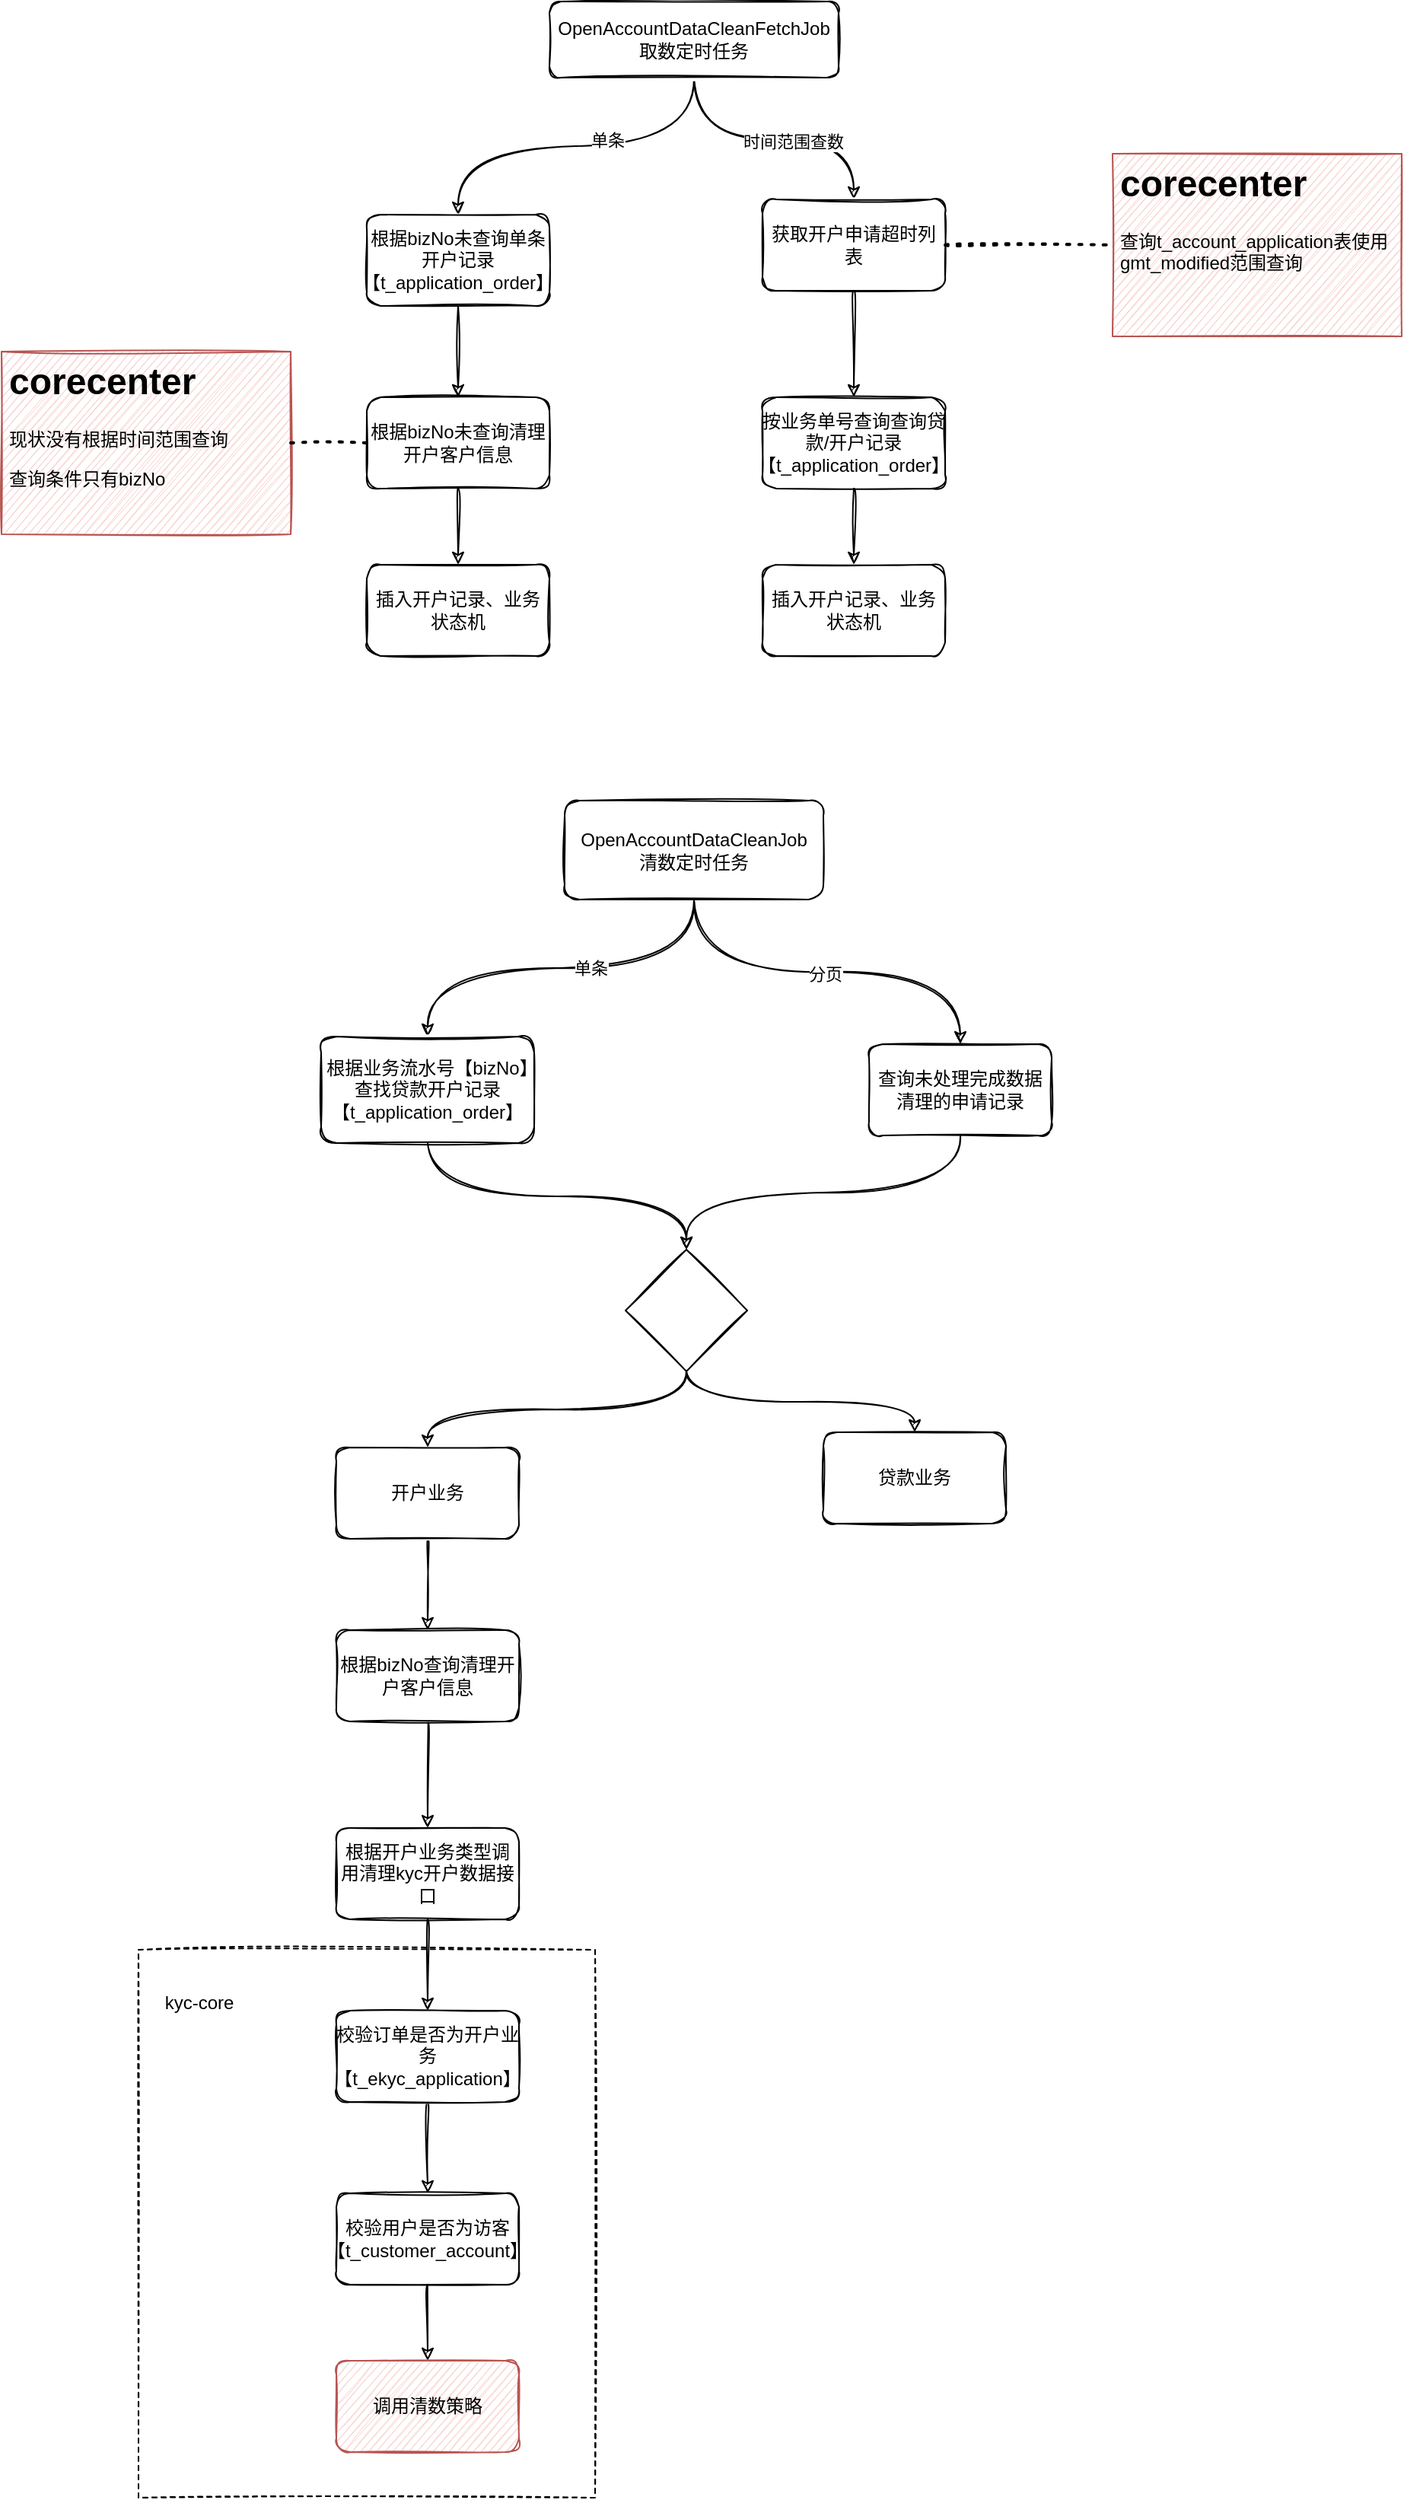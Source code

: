 <mxfile version="15.8.7" type="github">
  <diagram id="R59FIz4Hy2KmhGvVLzks" name="第 1 页">
    <mxGraphModel dx="2249" dy="762" grid="1" gridSize="10" guides="1" tooltips="1" connect="1" arrows="1" fold="1" page="1" pageScale="1" pageWidth="827" pageHeight="1169" math="0" shadow="0">
      <root>
        <mxCell id="0" />
        <mxCell id="1" parent="0" />
        <mxCell id="O7JlTW3U-JiWmMRfGXyI-51" value="" style="rounded=0;whiteSpace=wrap;html=1;sketch=1;shadow=0;glass=0;dashed=1;" vertex="1" parent="1">
          <mxGeometry x="-170" y="1340" width="300" height="360" as="geometry" />
        </mxCell>
        <mxCell id="O7JlTW3U-JiWmMRfGXyI-8" style="edgeStyle=orthogonalEdgeStyle;curved=1;rounded=1;sketch=1;orthogonalLoop=1;jettySize=auto;html=1;" edge="1" parent="1" source="O7JlTW3U-JiWmMRfGXyI-5" target="O7JlTW3U-JiWmMRfGXyI-6">
          <mxGeometry relative="1" as="geometry" />
        </mxCell>
        <mxCell id="O7JlTW3U-JiWmMRfGXyI-16" value="单条" style="edgeLabel;html=1;align=center;verticalAlign=middle;resizable=0;points=[];" vertex="1" connectable="0" parent="O7JlTW3U-JiWmMRfGXyI-8">
          <mxGeometry x="-0.167" y="-4" relative="1" as="geometry">
            <mxPoint as="offset" />
          </mxGeometry>
        </mxCell>
        <mxCell id="O7JlTW3U-JiWmMRfGXyI-18" style="edgeStyle=orthogonalEdgeStyle;curved=1;rounded=1;sketch=1;orthogonalLoop=1;jettySize=auto;html=1;exitX=0.5;exitY=1;exitDx=0;exitDy=0;" edge="1" parent="1" source="O7JlTW3U-JiWmMRfGXyI-5" target="O7JlTW3U-JiWmMRfGXyI-17">
          <mxGeometry relative="1" as="geometry" />
        </mxCell>
        <mxCell id="O7JlTW3U-JiWmMRfGXyI-27" value="时间范围查数" style="edgeLabel;html=1;align=center;verticalAlign=middle;resizable=0;points=[];" vertex="1" connectable="0" parent="O7JlTW3U-JiWmMRfGXyI-18">
          <mxGeometry x="0.135" y="-2" relative="1" as="geometry">
            <mxPoint as="offset" />
          </mxGeometry>
        </mxCell>
        <mxCell id="O7JlTW3U-JiWmMRfGXyI-5" value="&lt;div&gt;OpenAccountDataCleanFetchJob&lt;/div&gt;&lt;div&gt;取数定时任务&lt;/div&gt;" style="rounded=1;whiteSpace=wrap;html=1;sketch=1;" vertex="1" parent="1">
          <mxGeometry x="100" y="60" width="190" height="50" as="geometry" />
        </mxCell>
        <mxCell id="O7JlTW3U-JiWmMRfGXyI-9" style="edgeStyle=orthogonalEdgeStyle;curved=1;rounded=1;sketch=1;orthogonalLoop=1;jettySize=auto;html=1;exitX=0.5;exitY=1;exitDx=0;exitDy=0;entryX=0.5;entryY=0;entryDx=0;entryDy=0;" edge="1" parent="1" source="O7JlTW3U-JiWmMRfGXyI-6" target="O7JlTW3U-JiWmMRfGXyI-7">
          <mxGeometry relative="1" as="geometry" />
        </mxCell>
        <mxCell id="O7JlTW3U-JiWmMRfGXyI-6" value="根据bizNo未查询单条开户记录&lt;br&gt;【t_application_order】" style="rounded=1;whiteSpace=wrap;html=1;sketch=1;" vertex="1" parent="1">
          <mxGeometry x="-20" y="200" width="120" height="60" as="geometry" />
        </mxCell>
        <mxCell id="O7JlTW3U-JiWmMRfGXyI-15" style="edgeStyle=orthogonalEdgeStyle;curved=1;rounded=1;sketch=1;orthogonalLoop=1;jettySize=auto;html=1;exitX=0.5;exitY=1;exitDx=0;exitDy=0;" edge="1" parent="1" source="O7JlTW3U-JiWmMRfGXyI-7" target="O7JlTW3U-JiWmMRfGXyI-14">
          <mxGeometry relative="1" as="geometry" />
        </mxCell>
        <mxCell id="O7JlTW3U-JiWmMRfGXyI-7" value="根据bizNo未查询清理开户客户信息" style="rounded=1;whiteSpace=wrap;html=1;sketch=1;" vertex="1" parent="1">
          <mxGeometry x="-20" y="320" width="120" height="60" as="geometry" />
        </mxCell>
        <mxCell id="O7JlTW3U-JiWmMRfGXyI-10" value="&lt;h1&gt;corecenter&lt;/h1&gt;&lt;p&gt;现状没有根据时间范围查询&lt;/p&gt;&lt;p&gt;查询条件只有bizNo&lt;/p&gt;" style="text;html=1;strokeColor=#b85450;fillColor=#f8cecc;spacing=5;spacingTop=-20;whiteSpace=wrap;overflow=hidden;rounded=0;sketch=1;" vertex="1" parent="1">
          <mxGeometry x="-260" y="290" width="190" height="120" as="geometry" />
        </mxCell>
        <mxCell id="O7JlTW3U-JiWmMRfGXyI-13" value="" style="endArrow=none;dashed=1;html=1;dashPattern=1 3;strokeWidth=2;rounded=1;sketch=1;curved=1;entryX=0;entryY=0.5;entryDx=0;entryDy=0;" edge="1" parent="1" source="O7JlTW3U-JiWmMRfGXyI-10" target="O7JlTW3U-JiWmMRfGXyI-7">
          <mxGeometry width="50" height="50" relative="1" as="geometry">
            <mxPoint x="-70" y="390" as="sourcePoint" />
            <mxPoint x="-20" y="340" as="targetPoint" />
          </mxGeometry>
        </mxCell>
        <mxCell id="O7JlTW3U-JiWmMRfGXyI-14" value="插入开户记录、业务状态机" style="rounded=1;whiteSpace=wrap;html=1;sketch=1;" vertex="1" parent="1">
          <mxGeometry x="-20" y="430" width="120" height="60" as="geometry" />
        </mxCell>
        <mxCell id="O7JlTW3U-JiWmMRfGXyI-22" style="edgeStyle=orthogonalEdgeStyle;curved=1;rounded=1;sketch=1;orthogonalLoop=1;jettySize=auto;html=1;exitX=0.5;exitY=1;exitDx=0;exitDy=0;" edge="1" parent="1" source="O7JlTW3U-JiWmMRfGXyI-17" target="O7JlTW3U-JiWmMRfGXyI-21">
          <mxGeometry relative="1" as="geometry" />
        </mxCell>
        <mxCell id="O7JlTW3U-JiWmMRfGXyI-17" value="获取开户申请超时列表" style="rounded=1;whiteSpace=wrap;html=1;sketch=1;" vertex="1" parent="1">
          <mxGeometry x="240" y="190" width="120" height="60" as="geometry" />
        </mxCell>
        <mxCell id="O7JlTW3U-JiWmMRfGXyI-19" value="&lt;h1&gt;corecenter&lt;/h1&gt;&lt;p&gt;查询t_account_application表使用gmt_modified范围查询&lt;br&gt;&lt;/p&gt;" style="text;html=1;strokeColor=#b85450;fillColor=#f8cecc;spacing=5;spacingTop=-20;whiteSpace=wrap;overflow=hidden;rounded=0;sketch=1;" vertex="1" parent="1">
          <mxGeometry x="470" y="160" width="190" height="120" as="geometry" />
        </mxCell>
        <mxCell id="O7JlTW3U-JiWmMRfGXyI-20" value="" style="endArrow=none;dashed=1;html=1;dashPattern=1 3;strokeWidth=2;rounded=1;sketch=1;curved=1;" edge="1" parent="1" source="O7JlTW3U-JiWmMRfGXyI-17" target="O7JlTW3U-JiWmMRfGXyI-19">
          <mxGeometry width="50" height="50" relative="1" as="geometry">
            <mxPoint x="350" y="260" as="sourcePoint" />
            <mxPoint x="400" y="210" as="targetPoint" />
          </mxGeometry>
        </mxCell>
        <mxCell id="O7JlTW3U-JiWmMRfGXyI-24" style="edgeStyle=orthogonalEdgeStyle;curved=1;rounded=1;sketch=1;orthogonalLoop=1;jettySize=auto;html=1;exitX=0.5;exitY=1;exitDx=0;exitDy=0;entryX=0.5;entryY=0;entryDx=0;entryDy=0;" edge="1" parent="1" source="O7JlTW3U-JiWmMRfGXyI-21" target="O7JlTW3U-JiWmMRfGXyI-23">
          <mxGeometry relative="1" as="geometry" />
        </mxCell>
        <mxCell id="O7JlTW3U-JiWmMRfGXyI-21" value="按业务单号查询查询贷款/开户记录【t_application_order】" style="rounded=1;whiteSpace=wrap;html=1;sketch=1;" vertex="1" parent="1">
          <mxGeometry x="240" y="320" width="120" height="60" as="geometry" />
        </mxCell>
        <mxCell id="O7JlTW3U-JiWmMRfGXyI-23" value="插入开户记录、业务状态机" style="rounded=1;whiteSpace=wrap;html=1;sketch=1;" vertex="1" parent="1">
          <mxGeometry x="240" y="430" width="120" height="60" as="geometry" />
        </mxCell>
        <mxCell id="O7JlTW3U-JiWmMRfGXyI-28" style="edgeStyle=orthogonalEdgeStyle;curved=1;rounded=1;sketch=1;orthogonalLoop=1;jettySize=auto;html=1;exitX=0.5;exitY=1;exitDx=0;exitDy=0;entryX=0.5;entryY=0;entryDx=0;entryDy=0;" edge="1" parent="1" source="O7JlTW3U-JiWmMRfGXyI-25" target="O7JlTW3U-JiWmMRfGXyI-26">
          <mxGeometry relative="1" as="geometry" />
        </mxCell>
        <mxCell id="O7JlTW3U-JiWmMRfGXyI-29" value="单条" style="edgeLabel;html=1;align=center;verticalAlign=middle;resizable=0;points=[];" vertex="1" connectable="0" parent="O7JlTW3U-JiWmMRfGXyI-28">
          <mxGeometry x="-0.145" relative="1" as="geometry">
            <mxPoint as="offset" />
          </mxGeometry>
        </mxCell>
        <mxCell id="O7JlTW3U-JiWmMRfGXyI-31" style="edgeStyle=orthogonalEdgeStyle;curved=1;rounded=1;sketch=1;orthogonalLoop=1;jettySize=auto;html=1;exitX=0.5;exitY=1;exitDx=0;exitDy=0;entryX=0.5;entryY=0;entryDx=0;entryDy=0;" edge="1" parent="1" source="O7JlTW3U-JiWmMRfGXyI-25" target="O7JlTW3U-JiWmMRfGXyI-30">
          <mxGeometry relative="1" as="geometry" />
        </mxCell>
        <mxCell id="O7JlTW3U-JiWmMRfGXyI-32" value="分页" style="edgeLabel;html=1;align=center;verticalAlign=middle;resizable=0;points=[];" vertex="1" connectable="0" parent="O7JlTW3U-JiWmMRfGXyI-31">
          <mxGeometry x="0.144" relative="1" as="geometry">
            <mxPoint x="-21" y="1" as="offset" />
          </mxGeometry>
        </mxCell>
        <mxCell id="O7JlTW3U-JiWmMRfGXyI-25" value="&lt;div&gt;OpenAccountDataCleanJob&lt;/div&gt;&lt;div&gt;清数定时任务&lt;/div&gt;" style="rounded=1;whiteSpace=wrap;html=1;sketch=1;" vertex="1" parent="1">
          <mxGeometry x="110" y="585" width="170" height="65" as="geometry" />
        </mxCell>
        <mxCell id="O7JlTW3U-JiWmMRfGXyI-36" style="edgeStyle=orthogonalEdgeStyle;curved=1;rounded=1;sketch=1;orthogonalLoop=1;jettySize=auto;html=1;exitX=0.5;exitY=1;exitDx=0;exitDy=0;" edge="1" parent="1" source="O7JlTW3U-JiWmMRfGXyI-26" target="O7JlTW3U-JiWmMRfGXyI-35">
          <mxGeometry relative="1" as="geometry" />
        </mxCell>
        <mxCell id="O7JlTW3U-JiWmMRfGXyI-26" value="根据业务流水号【bizNo】查找贷款开户记录【t_application_order】" style="rounded=1;whiteSpace=wrap;html=1;sketch=1;" vertex="1" parent="1">
          <mxGeometry x="-50" y="740" width="140" height="70" as="geometry" />
        </mxCell>
        <mxCell id="O7JlTW3U-JiWmMRfGXyI-37" style="edgeStyle=orthogonalEdgeStyle;curved=1;rounded=1;sketch=1;orthogonalLoop=1;jettySize=auto;html=1;exitX=0.5;exitY=1;exitDx=0;exitDy=0;" edge="1" parent="1" source="O7JlTW3U-JiWmMRfGXyI-30">
          <mxGeometry relative="1" as="geometry">
            <mxPoint x="190" y="880" as="targetPoint" />
          </mxGeometry>
        </mxCell>
        <mxCell id="O7JlTW3U-JiWmMRfGXyI-30" value="查询未处理完成数据清理的申请记录" style="rounded=1;whiteSpace=wrap;html=1;sketch=1;" vertex="1" parent="1">
          <mxGeometry x="310" y="745" width="120" height="60" as="geometry" />
        </mxCell>
        <mxCell id="O7JlTW3U-JiWmMRfGXyI-41" style="edgeStyle=orthogonalEdgeStyle;curved=1;rounded=1;sketch=1;orthogonalLoop=1;jettySize=auto;html=1;exitX=0.5;exitY=1;exitDx=0;exitDy=0;entryX=0.5;entryY=0;entryDx=0;entryDy=0;" edge="1" parent="1" source="O7JlTW3U-JiWmMRfGXyI-33" target="O7JlTW3U-JiWmMRfGXyI-40">
          <mxGeometry relative="1" as="geometry" />
        </mxCell>
        <mxCell id="O7JlTW3U-JiWmMRfGXyI-33" value="开户业务" style="rounded=1;whiteSpace=wrap;html=1;sketch=1;" vertex="1" parent="1">
          <mxGeometry x="-40" y="1010" width="120" height="60" as="geometry" />
        </mxCell>
        <mxCell id="O7JlTW3U-JiWmMRfGXyI-34" value="贷款业务&lt;br&gt;" style="rounded=1;whiteSpace=wrap;html=1;sketch=1;" vertex="1" parent="1">
          <mxGeometry x="280" y="1000" width="120" height="60" as="geometry" />
        </mxCell>
        <mxCell id="O7JlTW3U-JiWmMRfGXyI-38" style="edgeStyle=orthogonalEdgeStyle;curved=1;rounded=1;sketch=1;orthogonalLoop=1;jettySize=auto;html=1;exitX=0.5;exitY=1;exitDx=0;exitDy=0;entryX=0.5;entryY=0;entryDx=0;entryDy=0;" edge="1" parent="1" source="O7JlTW3U-JiWmMRfGXyI-35" target="O7JlTW3U-JiWmMRfGXyI-33">
          <mxGeometry relative="1" as="geometry" />
        </mxCell>
        <mxCell id="O7JlTW3U-JiWmMRfGXyI-39" style="edgeStyle=orthogonalEdgeStyle;curved=1;rounded=1;sketch=1;orthogonalLoop=1;jettySize=auto;html=1;exitX=0.5;exitY=1;exitDx=0;exitDy=0;entryX=0.5;entryY=0;entryDx=0;entryDy=0;" edge="1" parent="1" source="O7JlTW3U-JiWmMRfGXyI-35" target="O7JlTW3U-JiWmMRfGXyI-34">
          <mxGeometry relative="1" as="geometry" />
        </mxCell>
        <mxCell id="O7JlTW3U-JiWmMRfGXyI-35" value="" style="rhombus;whiteSpace=wrap;html=1;rounded=0;sketch=1;" vertex="1" parent="1">
          <mxGeometry x="150" y="880" width="80" height="80" as="geometry" />
        </mxCell>
        <mxCell id="O7JlTW3U-JiWmMRfGXyI-43" style="edgeStyle=orthogonalEdgeStyle;curved=1;rounded=1;sketch=1;orthogonalLoop=1;jettySize=auto;html=1;exitX=0.5;exitY=1;exitDx=0;exitDy=0;entryX=0.5;entryY=0;entryDx=0;entryDy=0;" edge="1" parent="1" source="O7JlTW3U-JiWmMRfGXyI-40" target="O7JlTW3U-JiWmMRfGXyI-42">
          <mxGeometry relative="1" as="geometry" />
        </mxCell>
        <mxCell id="O7JlTW3U-JiWmMRfGXyI-40" value="根据bizNo查询清理开户客户信息" style="rounded=1;whiteSpace=wrap;html=1;sketch=1;" vertex="1" parent="1">
          <mxGeometry x="-40" y="1130" width="120" height="60" as="geometry" />
        </mxCell>
        <mxCell id="O7JlTW3U-JiWmMRfGXyI-48" style="edgeStyle=orthogonalEdgeStyle;curved=1;rounded=1;sketch=1;orthogonalLoop=1;jettySize=auto;html=1;exitX=0.5;exitY=1;exitDx=0;exitDy=0;" edge="1" parent="1" source="O7JlTW3U-JiWmMRfGXyI-42" target="O7JlTW3U-JiWmMRfGXyI-45">
          <mxGeometry relative="1" as="geometry" />
        </mxCell>
        <mxCell id="O7JlTW3U-JiWmMRfGXyI-42" value="根据开户业务类型调用清理kyc开户数据接口" style="rounded=1;whiteSpace=wrap;html=1;sketch=1;" vertex="1" parent="1">
          <mxGeometry x="-40" y="1260" width="120" height="60" as="geometry" />
        </mxCell>
        <mxCell id="O7JlTW3U-JiWmMRfGXyI-49" style="edgeStyle=orthogonalEdgeStyle;curved=1;rounded=1;sketch=1;orthogonalLoop=1;jettySize=auto;html=1;exitX=0.5;exitY=1;exitDx=0;exitDy=0;entryX=0.5;entryY=0;entryDx=0;entryDy=0;" edge="1" parent="1" source="O7JlTW3U-JiWmMRfGXyI-45" target="O7JlTW3U-JiWmMRfGXyI-46">
          <mxGeometry relative="1" as="geometry" />
        </mxCell>
        <mxCell id="O7JlTW3U-JiWmMRfGXyI-45" value="校验订单是否为开户业务【t_ekyc_application】" style="rounded=1;whiteSpace=wrap;html=1;sketch=1;" vertex="1" parent="1">
          <mxGeometry x="-40" y="1380" width="120" height="60" as="geometry" />
        </mxCell>
        <mxCell id="O7JlTW3U-JiWmMRfGXyI-50" style="edgeStyle=orthogonalEdgeStyle;curved=1;rounded=1;sketch=1;orthogonalLoop=1;jettySize=auto;html=1;exitX=0.5;exitY=1;exitDx=0;exitDy=0;entryX=0.5;entryY=0;entryDx=0;entryDy=0;" edge="1" parent="1" source="O7JlTW3U-JiWmMRfGXyI-46" target="O7JlTW3U-JiWmMRfGXyI-47">
          <mxGeometry relative="1" as="geometry" />
        </mxCell>
        <mxCell id="O7JlTW3U-JiWmMRfGXyI-46" value="校验用户是否为访客【t_customer_account】" style="rounded=1;whiteSpace=wrap;html=1;sketch=1;" vertex="1" parent="1">
          <mxGeometry x="-40" y="1500" width="120" height="60" as="geometry" />
        </mxCell>
        <mxCell id="O7JlTW3U-JiWmMRfGXyI-47" value="调用清数策略" style="rounded=1;whiteSpace=wrap;html=1;sketch=1;fillColor=#f8cecc;strokeColor=#b85450;" vertex="1" parent="1">
          <mxGeometry x="-40" y="1610" width="120" height="60" as="geometry" />
        </mxCell>
        <mxCell id="O7JlTW3U-JiWmMRfGXyI-52" value="kyc-core" style="text;html=1;strokeColor=none;fillColor=none;align=center;verticalAlign=middle;whiteSpace=wrap;rounded=0;shadow=0;glass=0;dashed=1;sketch=1;" vertex="1" parent="1">
          <mxGeometry x="-160" y="1360" width="60" height="30" as="geometry" />
        </mxCell>
      </root>
    </mxGraphModel>
  </diagram>
</mxfile>
